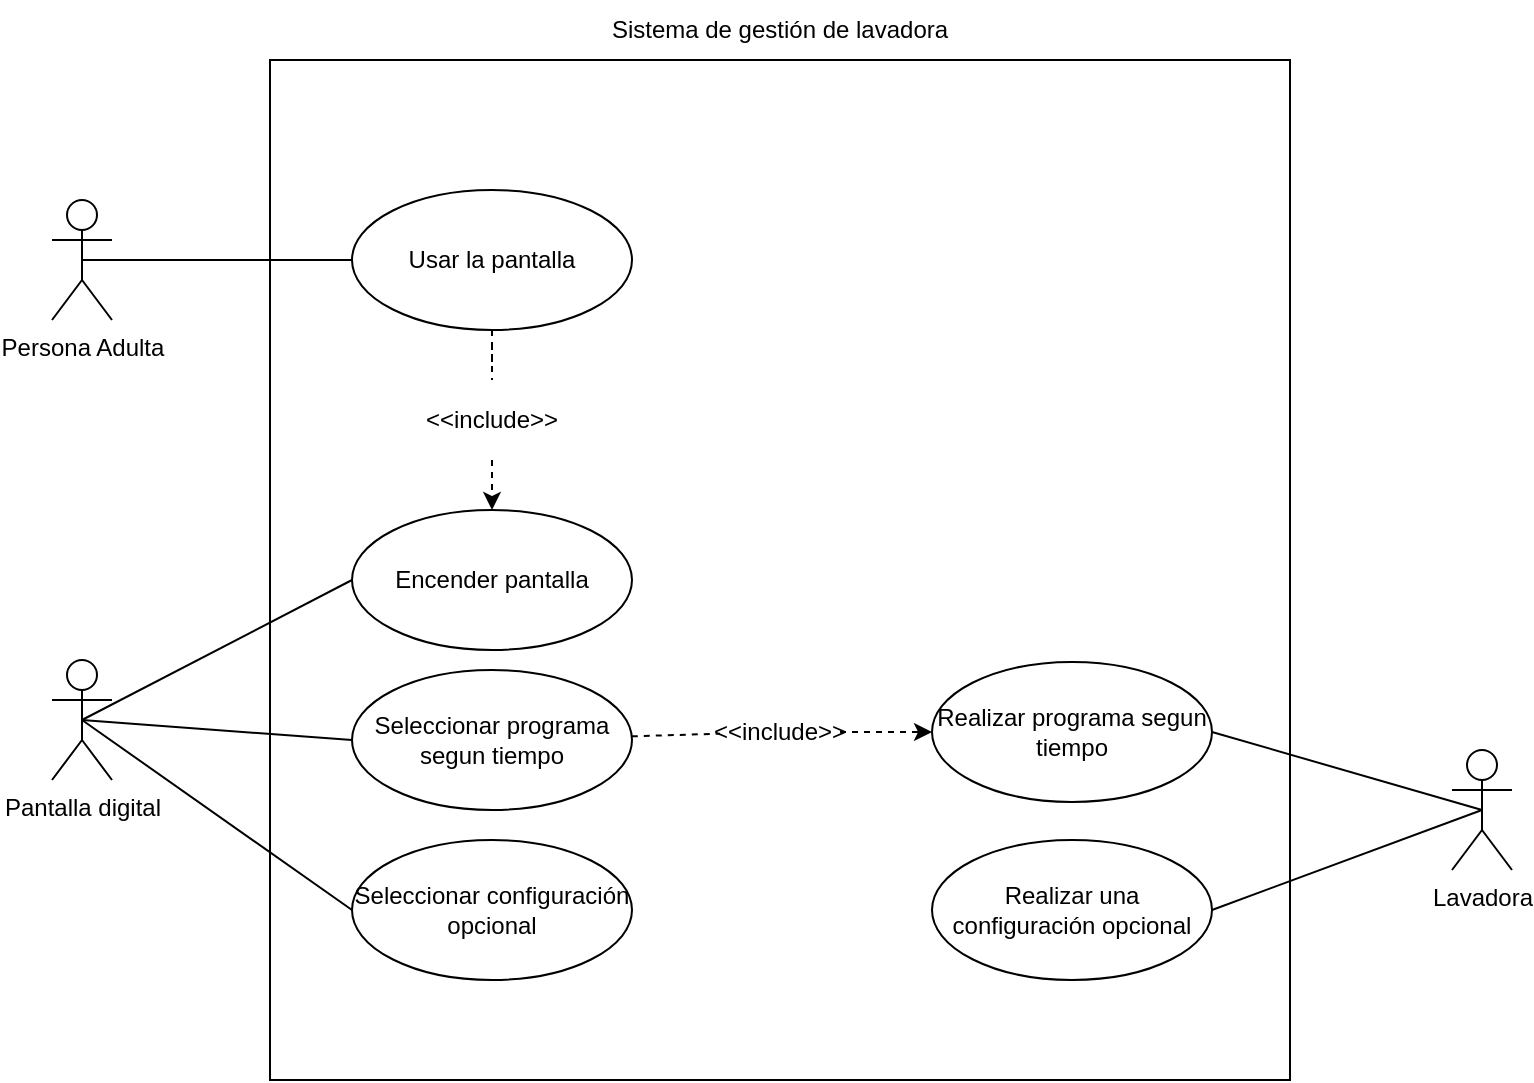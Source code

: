<mxfile version="15.5.1" type="github"><diagram id="j5bWdrwhW7A6Oyjk9ec6" name="Page-1"><mxGraphModel dx="1550" dy="790" grid="1" gridSize="10" guides="1" tooltips="1" connect="1" arrows="1" fold="1" page="1" pageScale="1" pageWidth="827" pageHeight="1169" math="0" shadow="0"><root><mxCell id="0"/><mxCell id="1" parent="0"/><mxCell id="-GANNvpuF8vX05tcMx0l-1" value="" style="whiteSpace=wrap;html=1;aspect=fixed;" vertex="1" parent="1"><mxGeometry x="159" y="210" width="510" height="510" as="geometry"/></mxCell><mxCell id="-GANNvpuF8vX05tcMx0l-2" value="Sistema de gestión de lavadora" style="text;html=1;strokeColor=none;fillColor=none;align=center;verticalAlign=middle;whiteSpace=wrap;rounded=0;" vertex="1" parent="1"><mxGeometry x="294" y="180" width="240" height="30" as="geometry"/></mxCell><mxCell id="-GANNvpuF8vX05tcMx0l-19" style="edgeStyle=none;rounded=0;orthogonalLoop=1;jettySize=auto;html=1;exitX=0.5;exitY=0.5;exitDx=0;exitDy=0;exitPerimeter=0;entryX=0;entryY=0.5;entryDx=0;entryDy=0;endArrow=none;endFill=0;" edge="1" parent="1" source="-GANNvpuF8vX05tcMx0l-3" target="-GANNvpuF8vX05tcMx0l-6"><mxGeometry relative="1" as="geometry"/></mxCell><mxCell id="-GANNvpuF8vX05tcMx0l-3" value="Persona Adulta" style="shape=umlActor;verticalLabelPosition=bottom;verticalAlign=top;html=1;" vertex="1" parent="1"><mxGeometry x="50" y="280" width="30" height="60" as="geometry"/></mxCell><mxCell id="-GANNvpuF8vX05tcMx0l-20" style="edgeStyle=none;rounded=0;orthogonalLoop=1;jettySize=auto;html=1;exitX=0.5;exitY=0.5;exitDx=0;exitDy=0;exitPerimeter=0;entryX=0;entryY=0.5;entryDx=0;entryDy=0;endArrow=none;endFill=0;" edge="1" parent="1" source="-GANNvpuF8vX05tcMx0l-4" target="-GANNvpuF8vX05tcMx0l-9"><mxGeometry relative="1" as="geometry"/></mxCell><mxCell id="-GANNvpuF8vX05tcMx0l-21" style="edgeStyle=none;rounded=0;orthogonalLoop=1;jettySize=auto;html=1;entryX=0;entryY=0.5;entryDx=0;entryDy=0;endArrow=none;endFill=0;exitX=0.5;exitY=0.5;exitDx=0;exitDy=0;exitPerimeter=0;" edge="1" parent="1" source="-GANNvpuF8vX05tcMx0l-4" target="-GANNvpuF8vX05tcMx0l-7"><mxGeometry relative="1" as="geometry"/></mxCell><mxCell id="-GANNvpuF8vX05tcMx0l-22" style="edgeStyle=none;rounded=0;orthogonalLoop=1;jettySize=auto;html=1;entryX=0;entryY=0.5;entryDx=0;entryDy=0;endArrow=none;endFill=0;exitX=0.5;exitY=0.5;exitDx=0;exitDy=0;exitPerimeter=0;" edge="1" parent="1" source="-GANNvpuF8vX05tcMx0l-4" target="-GANNvpuF8vX05tcMx0l-8"><mxGeometry relative="1" as="geometry"/></mxCell><mxCell id="-GANNvpuF8vX05tcMx0l-4" value="Pantalla digital" style="shape=umlActor;verticalLabelPosition=bottom;verticalAlign=top;html=1;" vertex="1" parent="1"><mxGeometry x="50" y="510" width="30" height="60" as="geometry"/></mxCell><mxCell id="-GANNvpuF8vX05tcMx0l-23" style="edgeStyle=none;rounded=0;orthogonalLoop=1;jettySize=auto;html=1;exitX=0.5;exitY=0.5;exitDx=0;exitDy=0;exitPerimeter=0;entryX=1;entryY=0.5;entryDx=0;entryDy=0;endArrow=none;endFill=0;" edge="1" parent="1" source="-GANNvpuF8vX05tcMx0l-5" target="-GANNvpuF8vX05tcMx0l-10"><mxGeometry relative="1" as="geometry"/></mxCell><mxCell id="-GANNvpuF8vX05tcMx0l-24" style="edgeStyle=none;rounded=0;orthogonalLoop=1;jettySize=auto;html=1;exitX=0.5;exitY=0.5;exitDx=0;exitDy=0;exitPerimeter=0;entryX=1;entryY=0.5;entryDx=0;entryDy=0;endArrow=none;endFill=0;" edge="1" parent="1" source="-GANNvpuF8vX05tcMx0l-5" target="-GANNvpuF8vX05tcMx0l-11"><mxGeometry relative="1" as="geometry"/></mxCell><mxCell id="-GANNvpuF8vX05tcMx0l-5" value="Lavadora" style="shape=umlActor;verticalLabelPosition=bottom;verticalAlign=top;html=1;" vertex="1" parent="1"><mxGeometry x="750" y="555" width="30" height="60" as="geometry"/></mxCell><mxCell id="-GANNvpuF8vX05tcMx0l-12" style="edgeStyle=orthogonalEdgeStyle;rounded=0;orthogonalLoop=1;jettySize=auto;html=1;entryX=0.5;entryY=0;entryDx=0;entryDy=0;dashed=1;startArrow=none;exitX=0.5;exitY=1;exitDx=0;exitDy=0;" edge="1" parent="1" source="-GANNvpuF8vX05tcMx0l-15" target="-GANNvpuF8vX05tcMx0l-9"><mxGeometry relative="1" as="geometry"/></mxCell><mxCell id="-GANNvpuF8vX05tcMx0l-6" value="Usar la pantalla" style="ellipse;whiteSpace=wrap;html=1;" vertex="1" parent="1"><mxGeometry x="200" y="275" width="140" height="70" as="geometry"/></mxCell><mxCell id="-GANNvpuF8vX05tcMx0l-13" style="rounded=0;orthogonalLoop=1;jettySize=auto;html=1;dashed=1;startArrow=none;" edge="1" parent="1" source="-GANNvpuF8vX05tcMx0l-17" target="-GANNvpuF8vX05tcMx0l-10"><mxGeometry relative="1" as="geometry"/></mxCell><mxCell id="-GANNvpuF8vX05tcMx0l-7" value="Seleccionar programa segun tiempo" style="ellipse;whiteSpace=wrap;html=1;" vertex="1" parent="1"><mxGeometry x="200" y="515" width="140" height="70" as="geometry"/></mxCell><mxCell id="-GANNvpuF8vX05tcMx0l-8" value="Seleccionar configuración opcional" style="ellipse;whiteSpace=wrap;html=1;" vertex="1" parent="1"><mxGeometry x="200" y="600" width="140" height="70" as="geometry"/></mxCell><mxCell id="-GANNvpuF8vX05tcMx0l-9" value="Encender pantalla" style="ellipse;whiteSpace=wrap;html=1;" vertex="1" parent="1"><mxGeometry x="200" y="435" width="140" height="70" as="geometry"/></mxCell><mxCell id="-GANNvpuF8vX05tcMx0l-10" value="Realizar programa segun tiempo" style="ellipse;whiteSpace=wrap;html=1;" vertex="1" parent="1"><mxGeometry x="490" y="511" width="140" height="70" as="geometry"/></mxCell><mxCell id="-GANNvpuF8vX05tcMx0l-11" value="Realizar una configuración opcional" style="ellipse;whiteSpace=wrap;html=1;" vertex="1" parent="1"><mxGeometry x="490" y="600" width="140" height="70" as="geometry"/></mxCell><mxCell id="-GANNvpuF8vX05tcMx0l-15" value="&amp;lt;&amp;lt;include&amp;gt;&amp;gt;" style="text;html=1;strokeColor=none;fillColor=none;align=center;verticalAlign=middle;whiteSpace=wrap;rounded=0;" vertex="1" parent="1"><mxGeometry x="240" y="370" width="60" height="40" as="geometry"/></mxCell><mxCell id="-GANNvpuF8vX05tcMx0l-16" value="" style="edgeStyle=orthogonalEdgeStyle;rounded=0;orthogonalLoop=1;jettySize=auto;html=1;entryX=0.5;entryY=0;entryDx=0;entryDy=0;dashed=1;endArrow=none;" edge="1" parent="1" source="-GANNvpuF8vX05tcMx0l-6" target="-GANNvpuF8vX05tcMx0l-15"><mxGeometry relative="1" as="geometry"><mxPoint x="270" y="345" as="sourcePoint"/><mxPoint x="270" y="435" as="targetPoint"/></mxGeometry></mxCell><mxCell id="-GANNvpuF8vX05tcMx0l-17" value="&amp;lt;&amp;lt;include&amp;gt;&amp;gt;" style="text;html=1;strokeColor=none;fillColor=none;align=center;verticalAlign=middle;whiteSpace=wrap;rounded=0;" vertex="1" parent="1"><mxGeometry x="384" y="526" width="60" height="40" as="geometry"/></mxCell><mxCell id="-GANNvpuF8vX05tcMx0l-18" value="" style="rounded=0;orthogonalLoop=1;jettySize=auto;html=1;dashed=1;endArrow=none;" edge="1" parent="1" source="-GANNvpuF8vX05tcMx0l-7" target="-GANNvpuF8vX05tcMx0l-17"><mxGeometry relative="1" as="geometry"><mxPoint x="339.859" y="547.777" as="sourcePoint"/><mxPoint x="490.166" y="542.408" as="targetPoint"/></mxGeometry></mxCell></root></mxGraphModel></diagram></mxfile>